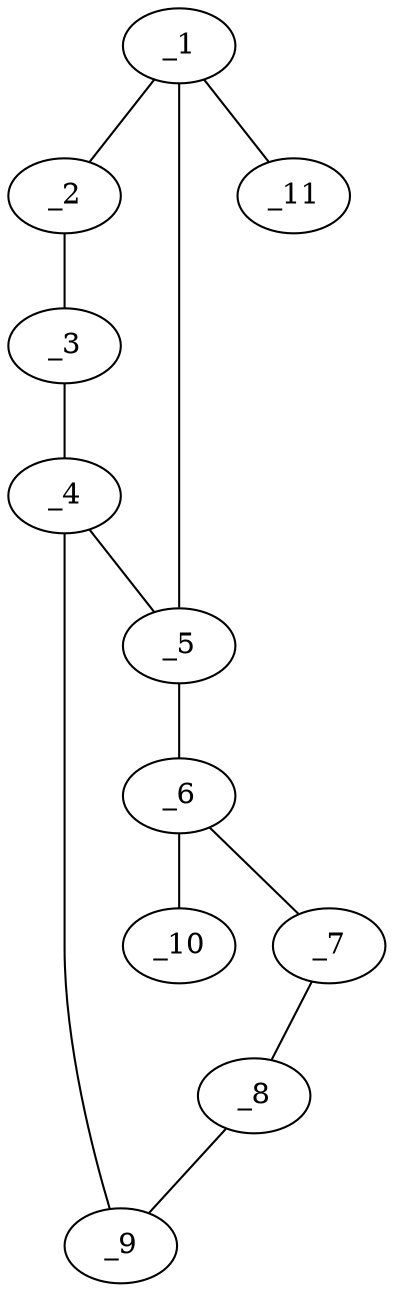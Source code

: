 graph molid659274 {
	_1	 [charge=0,
		chem=1,
		symbol="C  ",
		x="4.6831",
		y="0.309"];
	_2	 [charge=0,
		chem=1,
		symbol="C  ",
		x="5.2709",
		y="-0.5"];
	_1 -- _2	 [valence=1];
	_5	 [charge=0,
		chem=1,
		symbol="C  ",
		x="3.7321",
		y=0];
	_1 -- _5	 [valence=1];
	_11	 [charge=0,
		chem=4,
		symbol="N  ",
		x="4.9921",
		y="1.2601"];
	_1 -- _11	 [valence=1];
	_3	 [charge=0,
		chem=1,
		symbol="C  ",
		x="4.6831",
		y="-1.309"];
	_2 -- _3	 [valence=1];
	_4	 [charge=0,
		chem=1,
		symbol="C  ",
		x="3.7321",
		y="-1"];
	_3 -- _4	 [valence=1];
	_4 -- _5	 [valence=1];
	_9	 [charge=0,
		chem=1,
		symbol="C  ",
		x="2.866",
		y="-1.5"];
	_4 -- _9	 [valence=1];
	_6	 [charge=0,
		chem=1,
		symbol="C  ",
		x="2.866",
		y="0.5"];
	_5 -- _6	 [valence=1];
	_7	 [charge=0,
		chem=1,
		symbol="C  ",
		x=2,
		y=0];
	_6 -- _7	 [valence=1];
	_10	 [charge=0,
		chem=4,
		symbol="N  ",
		x="2.866",
		y="1.5"];
	_6 -- _10	 [valence=1];
	_8	 [charge=0,
		chem=1,
		symbol="C  ",
		x=2,
		y="-1"];
	_7 -- _8	 [valence=1];
	_8 -- _9	 [valence=1];
}
